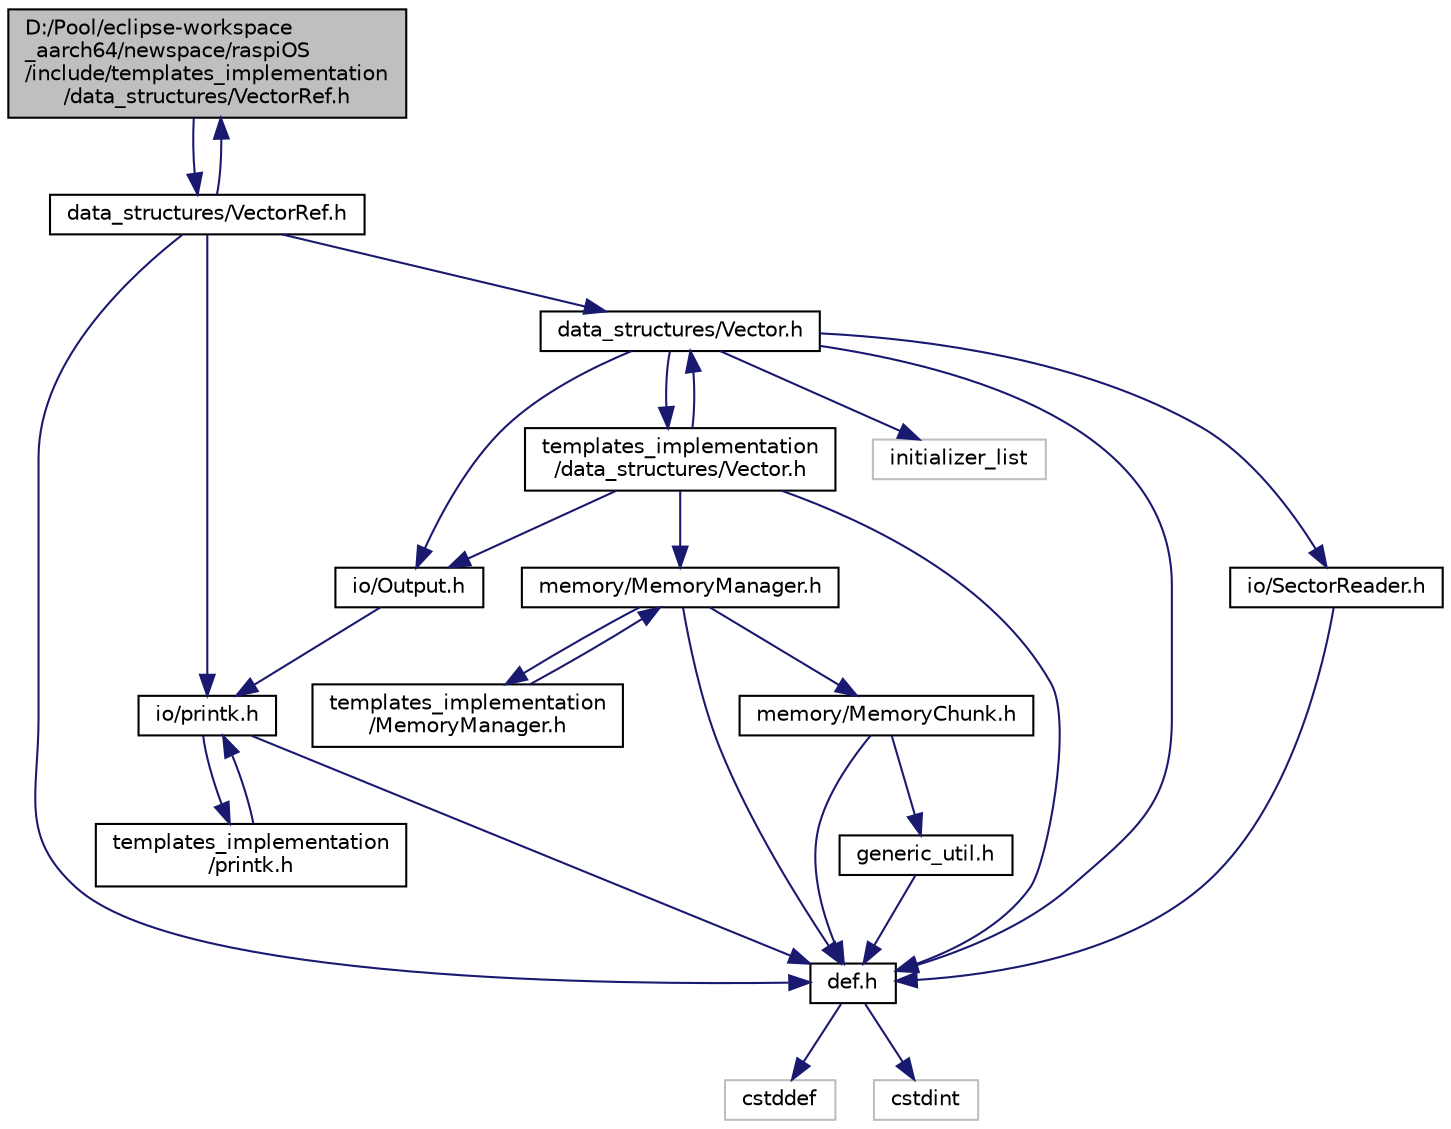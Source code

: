 digraph "D:/Pool/eclipse-workspace_aarch64/newspace/raspiOS/include/templates_implementation/data_structures/VectorRef.h"
{
  edge [fontname="Helvetica",fontsize="10",labelfontname="Helvetica",labelfontsize="10"];
  node [fontname="Helvetica",fontsize="10",shape=record];
  Node749 [label="D:/Pool/eclipse-workspace\l_aarch64/newspace/raspiOS\l/include/templates_implementation\l/data_structures/VectorRef.h",height=0.2,width=0.4,color="black", fillcolor="grey75", style="filled", fontcolor="black"];
  Node749 -> Node750 [color="midnightblue",fontsize="10",style="solid",fontname="Helvetica"];
  Node750 [label="data_structures/VectorRef.h",height=0.2,width=0.4,color="black", fillcolor="white", style="filled",URL="$da/d95/data__structures_2_vector_ref_8h.html"];
  Node750 -> Node751 [color="midnightblue",fontsize="10",style="solid",fontname="Helvetica"];
  Node751 [label="def.h",height=0.2,width=0.4,color="black", fillcolor="white", style="filled",URL="$d4/da4/def_8h.html"];
  Node751 -> Node752 [color="midnightblue",fontsize="10",style="solid",fontname="Helvetica"];
  Node752 [label="cstddef",height=0.2,width=0.4,color="grey75", fillcolor="white", style="filled"];
  Node751 -> Node753 [color="midnightblue",fontsize="10",style="solid",fontname="Helvetica"];
  Node753 [label="cstdint",height=0.2,width=0.4,color="grey75", fillcolor="white", style="filled"];
  Node750 -> Node754 [color="midnightblue",fontsize="10",style="solid",fontname="Helvetica"];
  Node754 [label="data_structures/Vector.h",height=0.2,width=0.4,color="black", fillcolor="white", style="filled",URL="$d0/d70/data__structures_2_vector_8h.html"];
  Node754 -> Node751 [color="midnightblue",fontsize="10",style="solid",fontname="Helvetica"];
  Node754 -> Node755 [color="midnightblue",fontsize="10",style="solid",fontname="Helvetica"];
  Node755 [label="initializer_list",height=0.2,width=0.4,color="grey75", fillcolor="white", style="filled"];
  Node754 -> Node756 [color="midnightblue",fontsize="10",style="solid",fontname="Helvetica"];
  Node756 [label="io/SectorReader.h",height=0.2,width=0.4,color="black", fillcolor="white", style="filled",URL="$db/d73/_sector_reader_8h.html"];
  Node756 -> Node751 [color="midnightblue",fontsize="10",style="solid",fontname="Helvetica"];
  Node754 -> Node757 [color="midnightblue",fontsize="10",style="solid",fontname="Helvetica"];
  Node757 [label="io/Output.h",height=0.2,width=0.4,color="black", fillcolor="white", style="filled",URL="$d6/d77/_output_8h.html"];
  Node757 -> Node758 [color="midnightblue",fontsize="10",style="solid",fontname="Helvetica"];
  Node758 [label="io/printk.h",height=0.2,width=0.4,color="black", fillcolor="white", style="filled",URL="$dd/d17/io_2printk_8h.html"];
  Node758 -> Node751 [color="midnightblue",fontsize="10",style="solid",fontname="Helvetica"];
  Node758 -> Node759 [color="midnightblue",fontsize="10",style="solid",fontname="Helvetica"];
  Node759 [label="templates_implementation\l/printk.h",height=0.2,width=0.4,color="black", fillcolor="white", style="filled",URL="$d7/d95/templates__implementation_2printk_8h.html"];
  Node759 -> Node758 [color="midnightblue",fontsize="10",style="solid",fontname="Helvetica"];
  Node754 -> Node760 [color="midnightblue",fontsize="10",style="solid",fontname="Helvetica"];
  Node760 [label="templates_implementation\l/data_structures/Vector.h",height=0.2,width=0.4,color="black", fillcolor="white", style="filled",URL="$d6/d5d/templates__implementation_2data__structures_2_vector_8h.html"];
  Node760 -> Node751 [color="midnightblue",fontsize="10",style="solid",fontname="Helvetica"];
  Node760 -> Node754 [color="midnightblue",fontsize="10",style="solid",fontname="Helvetica"];
  Node760 -> Node761 [color="midnightblue",fontsize="10",style="solid",fontname="Helvetica"];
  Node761 [label="memory/MemoryManager.h",height=0.2,width=0.4,color="black", fillcolor="white", style="filled",URL="$d6/d76/memory_2_memory_manager_8h.html"];
  Node761 -> Node751 [color="midnightblue",fontsize="10",style="solid",fontname="Helvetica"];
  Node761 -> Node762 [color="midnightblue",fontsize="10",style="solid",fontname="Helvetica"];
  Node762 [label="memory/MemoryChunk.h",height=0.2,width=0.4,color="black", fillcolor="white", style="filled",URL="$d9/df6/_memory_chunk_8h.html"];
  Node762 -> Node751 [color="midnightblue",fontsize="10",style="solid",fontname="Helvetica"];
  Node762 -> Node763 [color="midnightblue",fontsize="10",style="solid",fontname="Helvetica"];
  Node763 [label="generic_util.h",height=0.2,width=0.4,color="black", fillcolor="white", style="filled",URL="$d6/d93/generic__util_8h.html"];
  Node763 -> Node751 [color="midnightblue",fontsize="10",style="solid",fontname="Helvetica"];
  Node761 -> Node764 [color="midnightblue",fontsize="10",style="solid",fontname="Helvetica"];
  Node764 [label="templates_implementation\l/MemoryManager.h",height=0.2,width=0.4,color="black", fillcolor="white", style="filled",URL="$dd/d2b/templates__implementation_2_memory_manager_8h.html"];
  Node764 -> Node761 [color="midnightblue",fontsize="10",style="solid",fontname="Helvetica"];
  Node760 -> Node757 [color="midnightblue",fontsize="10",style="solid",fontname="Helvetica"];
  Node750 -> Node758 [color="midnightblue",fontsize="10",style="solid",fontname="Helvetica"];
  Node750 -> Node749 [color="midnightblue",fontsize="10",style="solid",fontname="Helvetica"];
}
